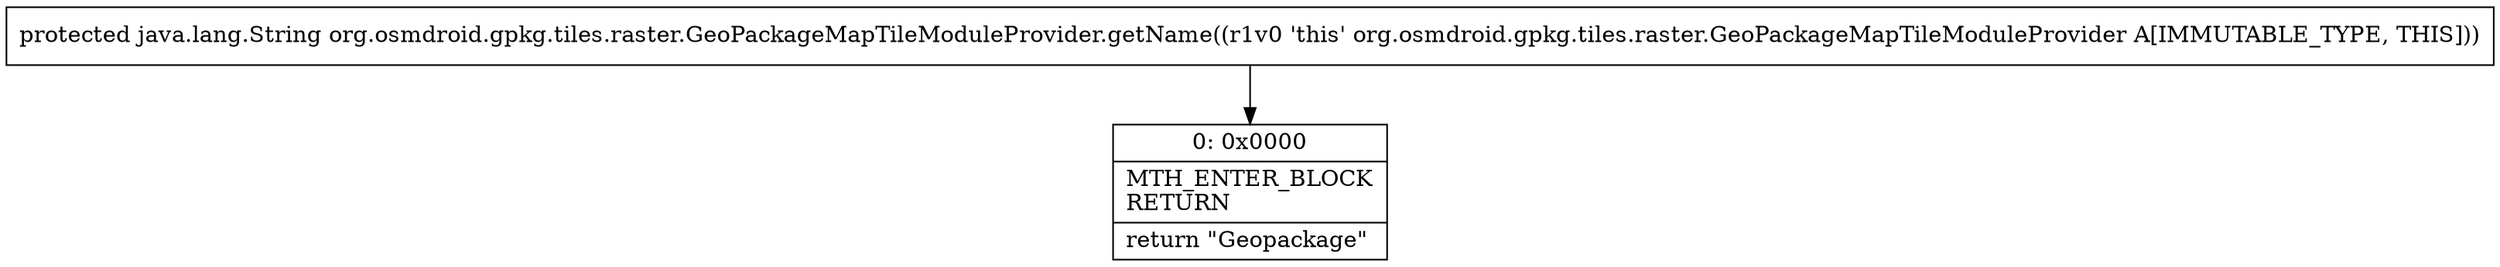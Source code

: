 digraph "CFG fororg.osmdroid.gpkg.tiles.raster.GeoPackageMapTileModuleProvider.getName()Ljava\/lang\/String;" {
Node_0 [shape=record,label="{0\:\ 0x0000|MTH_ENTER_BLOCK\lRETURN\l|return \"Geopackage\"\l}"];
MethodNode[shape=record,label="{protected java.lang.String org.osmdroid.gpkg.tiles.raster.GeoPackageMapTileModuleProvider.getName((r1v0 'this' org.osmdroid.gpkg.tiles.raster.GeoPackageMapTileModuleProvider A[IMMUTABLE_TYPE, THIS])) }"];
MethodNode -> Node_0;
}

